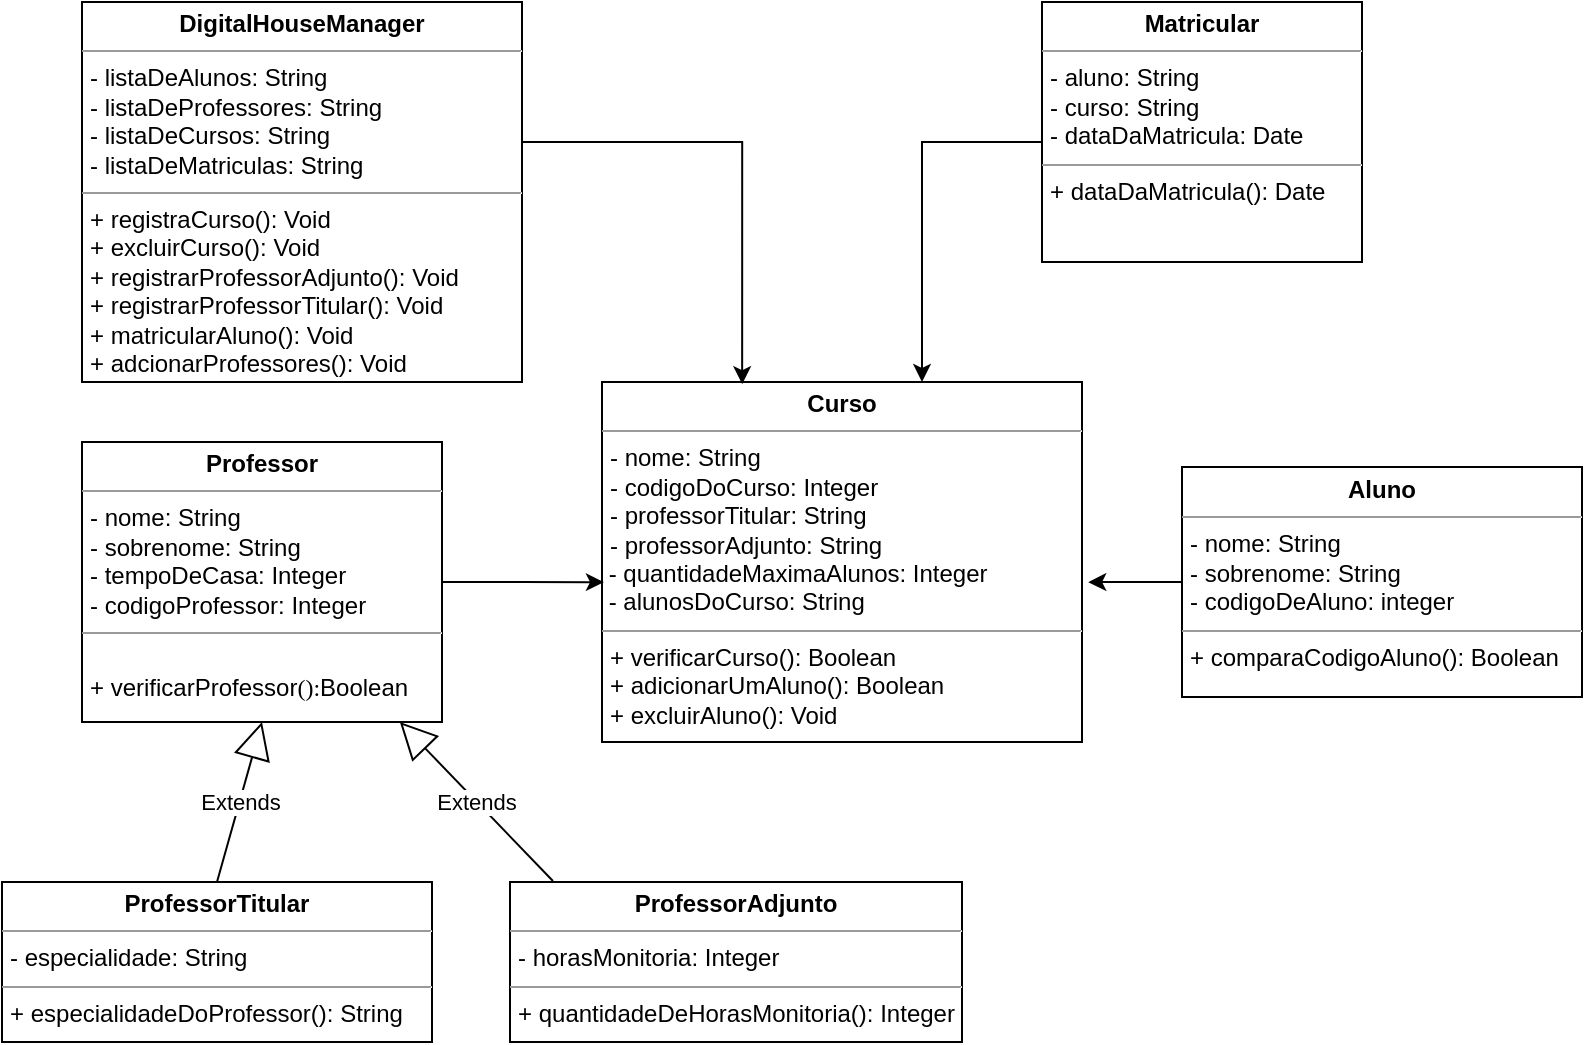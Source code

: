 <mxfile version="12.8.8"><diagram id="n9JoTHwMvOcM0qRpxkj4" name="Page-1"><mxGraphModel dx="868" dy="478" grid="1" gridSize="10" guides="1" tooltips="1" connect="1" arrows="1" fold="1" page="1" pageScale="1" pageWidth="827" pageHeight="1169" math="0" shadow="0"><root><mxCell id="0"/><mxCell id="1" parent="0"/><mxCell id="U7-lCATa9jG8SzTlgsmJ-3" value="&lt;p style=&quot;margin: 0px ; margin-top: 4px ; text-align: center&quot;&gt;&lt;b&gt;Curso&lt;/b&gt;&lt;/p&gt;&lt;hr size=&quot;1&quot;&gt;&lt;p style=&quot;margin: 0px ; margin-left: 4px&quot;&gt;- nome: String&lt;/p&gt;&lt;p style=&quot;margin: 0px ; margin-left: 4px&quot;&gt;- codigoDoCurso: Integer&lt;/p&gt;&lt;p style=&quot;margin: 0px ; margin-left: 4px&quot;&gt;- professorTitular: String&lt;br&gt;&lt;/p&gt;&lt;p style=&quot;margin: 0px ; margin-left: 4px&quot;&gt;- professorAdjunto: String&lt;/p&gt;&amp;nbsp;- quantidadeMaximaAlunos: Integer&lt;br&gt;&amp;nbsp;- alunosDoCurso: String&lt;br&gt;&lt;hr size=&quot;1&quot;&gt;&lt;p style=&quot;margin: 0px ; margin-left: 4px&quot;&gt;&lt;span&gt;+ verificarCurso(): Boolean&lt;/span&gt;&lt;br&gt;&lt;/p&gt;&lt;p style=&quot;margin: 0px ; margin-left: 4px&quot;&gt;+ adicionarUmAluno(): Boolean&lt;br&gt;&lt;/p&gt;&lt;p style=&quot;margin: 0px ; margin-left: 4px&quot;&gt;+ excluirAluno(): Void&lt;br&gt;&lt;/p&gt;" style="verticalAlign=top;align=left;overflow=fill;fontSize=12;fontFamily=Helvetica;html=1;" parent="1" vertex="1"><mxGeometry x="460" y="290" width="240" height="180" as="geometry"/></mxCell><mxCell id="-35A5qPMnK-UiKXGgV72-17" style="edgeStyle=orthogonalEdgeStyle;rounded=0;orthogonalLoop=1;jettySize=auto;html=1;entryX=1.013;entryY=0.556;entryDx=0;entryDy=0;entryPerimeter=0;" edge="1" parent="1" source="U7-lCATa9jG8SzTlgsmJ-7" target="U7-lCATa9jG8SzTlgsmJ-3"><mxGeometry relative="1" as="geometry"/></mxCell><mxCell id="U7-lCATa9jG8SzTlgsmJ-7" value="&lt;p style=&quot;margin: 0px ; margin-top: 4px ; text-align: center&quot;&gt;&lt;b&gt;Aluno&lt;/b&gt;&lt;/p&gt;&lt;hr size=&quot;1&quot;&gt;&lt;p style=&quot;margin: 0px 0px 0px 4px&quot;&gt;- nome: String&lt;/p&gt;&lt;p style=&quot;margin: 0px 0px 0px 4px&quot;&gt;- sobrenome: String&lt;/p&gt;&lt;p style=&quot;margin: 0px 0px 0px 4px&quot;&gt;- codigoDeAluno: integer&lt;/p&gt;&lt;hr size=&quot;1&quot;&gt;&lt;p style=&quot;margin: 0px ; margin-left: 4px&quot;&gt;&lt;span&gt;+ comparaCodigoAluno(): Boolean&lt;/span&gt;&lt;br&gt;&lt;/p&gt;" style="verticalAlign=top;align=left;overflow=fill;fontSize=12;fontFamily=Helvetica;html=1;" parent="1" vertex="1"><mxGeometry x="750" y="332.5" width="200" height="115" as="geometry"/></mxCell><mxCell id="-35A5qPMnK-UiKXGgV72-18" style="edgeStyle=orthogonalEdgeStyle;rounded=0;orthogonalLoop=1;jettySize=auto;html=1;entryX=0.004;entryY=0.556;entryDx=0;entryDy=0;entryPerimeter=0;" edge="1" parent="1" source="U7-lCATa9jG8SzTlgsmJ-9" target="U7-lCATa9jG8SzTlgsmJ-3"><mxGeometry relative="1" as="geometry"/></mxCell><mxCell id="U7-lCATa9jG8SzTlgsmJ-9" value="&lt;p style=&quot;margin: 0px ; margin-top: 4px ; text-align: center&quot;&gt;&lt;b&gt;Professor&lt;/b&gt;&lt;/p&gt;&lt;hr size=&quot;1&quot;&gt;&lt;p style=&quot;margin: 0px ; margin-left: 4px&quot;&gt;- nome: String&lt;/p&gt;&lt;p style=&quot;margin: 0px ; margin-left: 4px&quot;&gt;- sobrenome: String&lt;/p&gt;&lt;p style=&quot;margin: 0px ; margin-left: 4px&quot;&gt;- tempoDeCasa: Integer&lt;/p&gt;&lt;p style=&quot;margin: 0px ; margin-left: 4px&quot;&gt;- codigoProfessor: Integer&lt;/p&gt;&lt;hr size=&quot;1&quot;&gt;&lt;p style=&quot;margin: 0px ; margin-left: 4px&quot;&gt;&lt;br&gt;&lt;/p&gt;&lt;p style=&quot;margin: 0px ; margin-left: 4px&quot;&gt;+&amp;nbsp;&lt;span style=&quot;background-color: rgb(255 , 255 , 255)&quot;&gt;verificarProfessor&lt;/span&gt;&lt;span style=&quot;font-family: &amp;#34;consolas&amp;#34; ; background-color: rgb(255 , 255 , 255)&quot;&gt;():&lt;/span&gt;&lt;span style=&quot;background-color: rgb(255 , 255 , 255)&quot;&gt;Boolean&lt;/span&gt;&lt;/p&gt;" style="verticalAlign=top;align=left;overflow=fill;fontSize=12;fontFamily=Helvetica;html=1;" parent="1" vertex="1"><mxGeometry x="200" y="320" width="180" height="140" as="geometry"/></mxCell><mxCell id="U7-lCATa9jG8SzTlgsmJ-12" value="&lt;p style=&quot;margin: 0px ; margin-top: 4px ; text-align: center&quot;&gt;&lt;b&gt;ProfessorTitular&lt;/b&gt;&lt;/p&gt;&lt;hr size=&quot;1&quot;&gt;&lt;p style=&quot;margin: 0px 0px 0px 4px&quot;&gt;&lt;span&gt;- especialidade: String&lt;/span&gt;&lt;br&gt;&lt;/p&gt;&lt;hr size=&quot;1&quot;&gt;&lt;p style=&quot;margin: 0px ; margin-left: 4px&quot;&gt;+ especialidadeDoProfessor(): String&lt;/p&gt;" style="verticalAlign=top;align=left;overflow=fill;fontSize=12;fontFamily=Helvetica;html=1;" parent="1" vertex="1"><mxGeometry x="160" y="540" width="215" height="80" as="geometry"/></mxCell><mxCell id="-35A5qPMnK-UiKXGgV72-1" value="&lt;p style=&quot;margin: 0px ; margin-top: 4px ; text-align: center&quot;&gt;&lt;b&gt;ProfessorAdjunto&lt;/b&gt;&lt;/p&gt;&lt;hr size=&quot;1&quot;&gt;&lt;p style=&quot;margin: 0px 0px 0px 4px&quot;&gt;&lt;span&gt;- horasMonitoria: Integer&lt;/span&gt;&lt;br&gt;&lt;/p&gt;&lt;hr size=&quot;1&quot;&gt;&lt;p style=&quot;margin: 0px ; margin-left: 4px&quot;&gt;+ quantidadeDeHorasMonitoria(): Integer&lt;/p&gt;" style="verticalAlign=top;align=left;overflow=fill;fontSize=12;fontFamily=Helvetica;html=1;" vertex="1" parent="1"><mxGeometry x="414" y="540" width="226" height="80" as="geometry"/></mxCell><mxCell id="-35A5qPMnK-UiKXGgV72-14" style="edgeStyle=orthogonalEdgeStyle;rounded=0;orthogonalLoop=1;jettySize=auto;html=1;entryX=0.292;entryY=0.006;entryDx=0;entryDy=0;entryPerimeter=0;" edge="1" parent="1" source="-35A5qPMnK-UiKXGgV72-11" target="U7-lCATa9jG8SzTlgsmJ-3"><mxGeometry relative="1" as="geometry"><mxPoint x="530" y="279" as="targetPoint"/><Array as="points"><mxPoint x="530" y="170"/></Array></mxGeometry></mxCell><mxCell id="-35A5qPMnK-UiKXGgV72-11" value="&lt;p style=&quot;margin: 0px ; margin-top: 4px ; text-align: center&quot;&gt;&lt;b&gt;DigitalHouseManager&lt;/b&gt;&lt;br&gt;&lt;/p&gt;&lt;hr size=&quot;1&quot;&gt;&lt;p style=&quot;margin: 0px ; margin-left: 4px&quot;&gt;- listaDeAlunos: String&lt;/p&gt;&lt;p style=&quot;margin: 0px ; margin-left: 4px&quot;&gt;- listaDeProfessores: String&lt;br&gt;&lt;/p&gt;&lt;p style=&quot;margin: 0px ; margin-left: 4px&quot;&gt;- listaDeCursos: String&lt;br&gt;&lt;/p&gt;&lt;p style=&quot;margin: 0px ; margin-left: 4px&quot;&gt;- listaDeMatriculas: String&lt;br&gt;&lt;/p&gt;&lt;hr size=&quot;1&quot;&gt;&lt;p style=&quot;margin: 0px ; margin-left: 4px&quot;&gt;+ registraCurso(): Void&lt;/p&gt;&lt;p style=&quot;margin: 0px ; margin-left: 4px&quot;&gt;+ excluirCurso(): Void&lt;br&gt;&lt;/p&gt;&lt;p style=&quot;margin: 0px ; margin-left: 4px&quot;&gt;+ registrarProfessorAdjunto(): Void&lt;br&gt;&lt;/p&gt;&lt;p style=&quot;margin: 0px ; margin-left: 4px&quot;&gt;+ registrarProfessorTitular(): Void&lt;br&gt;&lt;/p&gt;&lt;p style=&quot;margin: 0px ; margin-left: 4px&quot;&gt;+ matricularAluno(): Void&lt;br&gt;&lt;/p&gt;&lt;p style=&quot;margin: 0px ; margin-left: 4px&quot;&gt;+ adcionarProfessores(): Void&lt;/p&gt;" style="verticalAlign=top;align=left;overflow=fill;fontSize=12;fontFamily=Helvetica;html=1;" vertex="1" parent="1"><mxGeometry x="200" y="100" width="220" height="190" as="geometry"/></mxCell><mxCell id="-35A5qPMnK-UiKXGgV72-16" style="edgeStyle=orthogonalEdgeStyle;rounded=0;orthogonalLoop=1;jettySize=auto;html=1;" edge="1" parent="1" source="-35A5qPMnK-UiKXGgV72-13"><mxGeometry relative="1" as="geometry"><mxPoint x="620" y="290" as="targetPoint"/><Array as="points"><mxPoint x="620" y="170"/><mxPoint x="620" y="290"/></Array></mxGeometry></mxCell><mxCell id="-35A5qPMnK-UiKXGgV72-13" value="&lt;p style=&quot;margin: 0px ; margin-top: 4px ; text-align: center&quot;&gt;&lt;b&gt;Matricular&lt;/b&gt;&lt;/p&gt;&lt;hr size=&quot;1&quot;&gt;&lt;p style=&quot;margin: 0px ; margin-left: 4px&quot;&gt;- aluno: String&lt;/p&gt;&lt;p style=&quot;margin: 0px ; margin-left: 4px&quot;&gt;- curso: String&lt;/p&gt;&lt;p style=&quot;margin: 0px ; margin-left: 4px&quot;&gt;- dataDaMatricula: Date&lt;/p&gt;&lt;hr size=&quot;1&quot;&gt;&lt;p style=&quot;margin: 0px ; margin-left: 4px&quot;&gt;+ dataDaMatricula(): Date&lt;/p&gt;&lt;p style=&quot;margin: 0px ; margin-left: 4px&quot;&gt;&amp;nbsp;&lt;/p&gt;" style="verticalAlign=top;align=left;overflow=fill;fontSize=12;fontFamily=Helvetica;html=1;" vertex="1" parent="1"><mxGeometry x="680" y="100" width="160" height="130" as="geometry"/></mxCell><mxCell id="-35A5qPMnK-UiKXGgV72-23" value="Extends" style="endArrow=block;endSize=16;endFill=0;html=1;exitX=0.095;exitY=-0.006;exitDx=0;exitDy=0;entryX=0.883;entryY=1;entryDx=0;entryDy=0;exitPerimeter=0;entryPerimeter=0;" edge="1" parent="1" source="-35A5qPMnK-UiKXGgV72-1" target="U7-lCATa9jG8SzTlgsmJ-9"><mxGeometry width="160" relative="1" as="geometry"><mxPoint x="490" y="370" as="sourcePoint"/><mxPoint x="650" y="370" as="targetPoint"/><Array as="points"/></mxGeometry></mxCell><mxCell id="-35A5qPMnK-UiKXGgV72-24" value="Extends" style="endArrow=block;endSize=16;endFill=0;html=1;exitX=0.5;exitY=0;exitDx=0;exitDy=0;entryX=0.5;entryY=1;entryDx=0;entryDy=0;" edge="1" parent="1" source="U7-lCATa9jG8SzTlgsmJ-12" target="U7-lCATa9jG8SzTlgsmJ-9"><mxGeometry width="160" relative="1" as="geometry"><mxPoint x="490" y="470" as="sourcePoint"/><mxPoint x="650" y="470" as="targetPoint"/></mxGeometry></mxCell></root></mxGraphModel></diagram></mxfile>